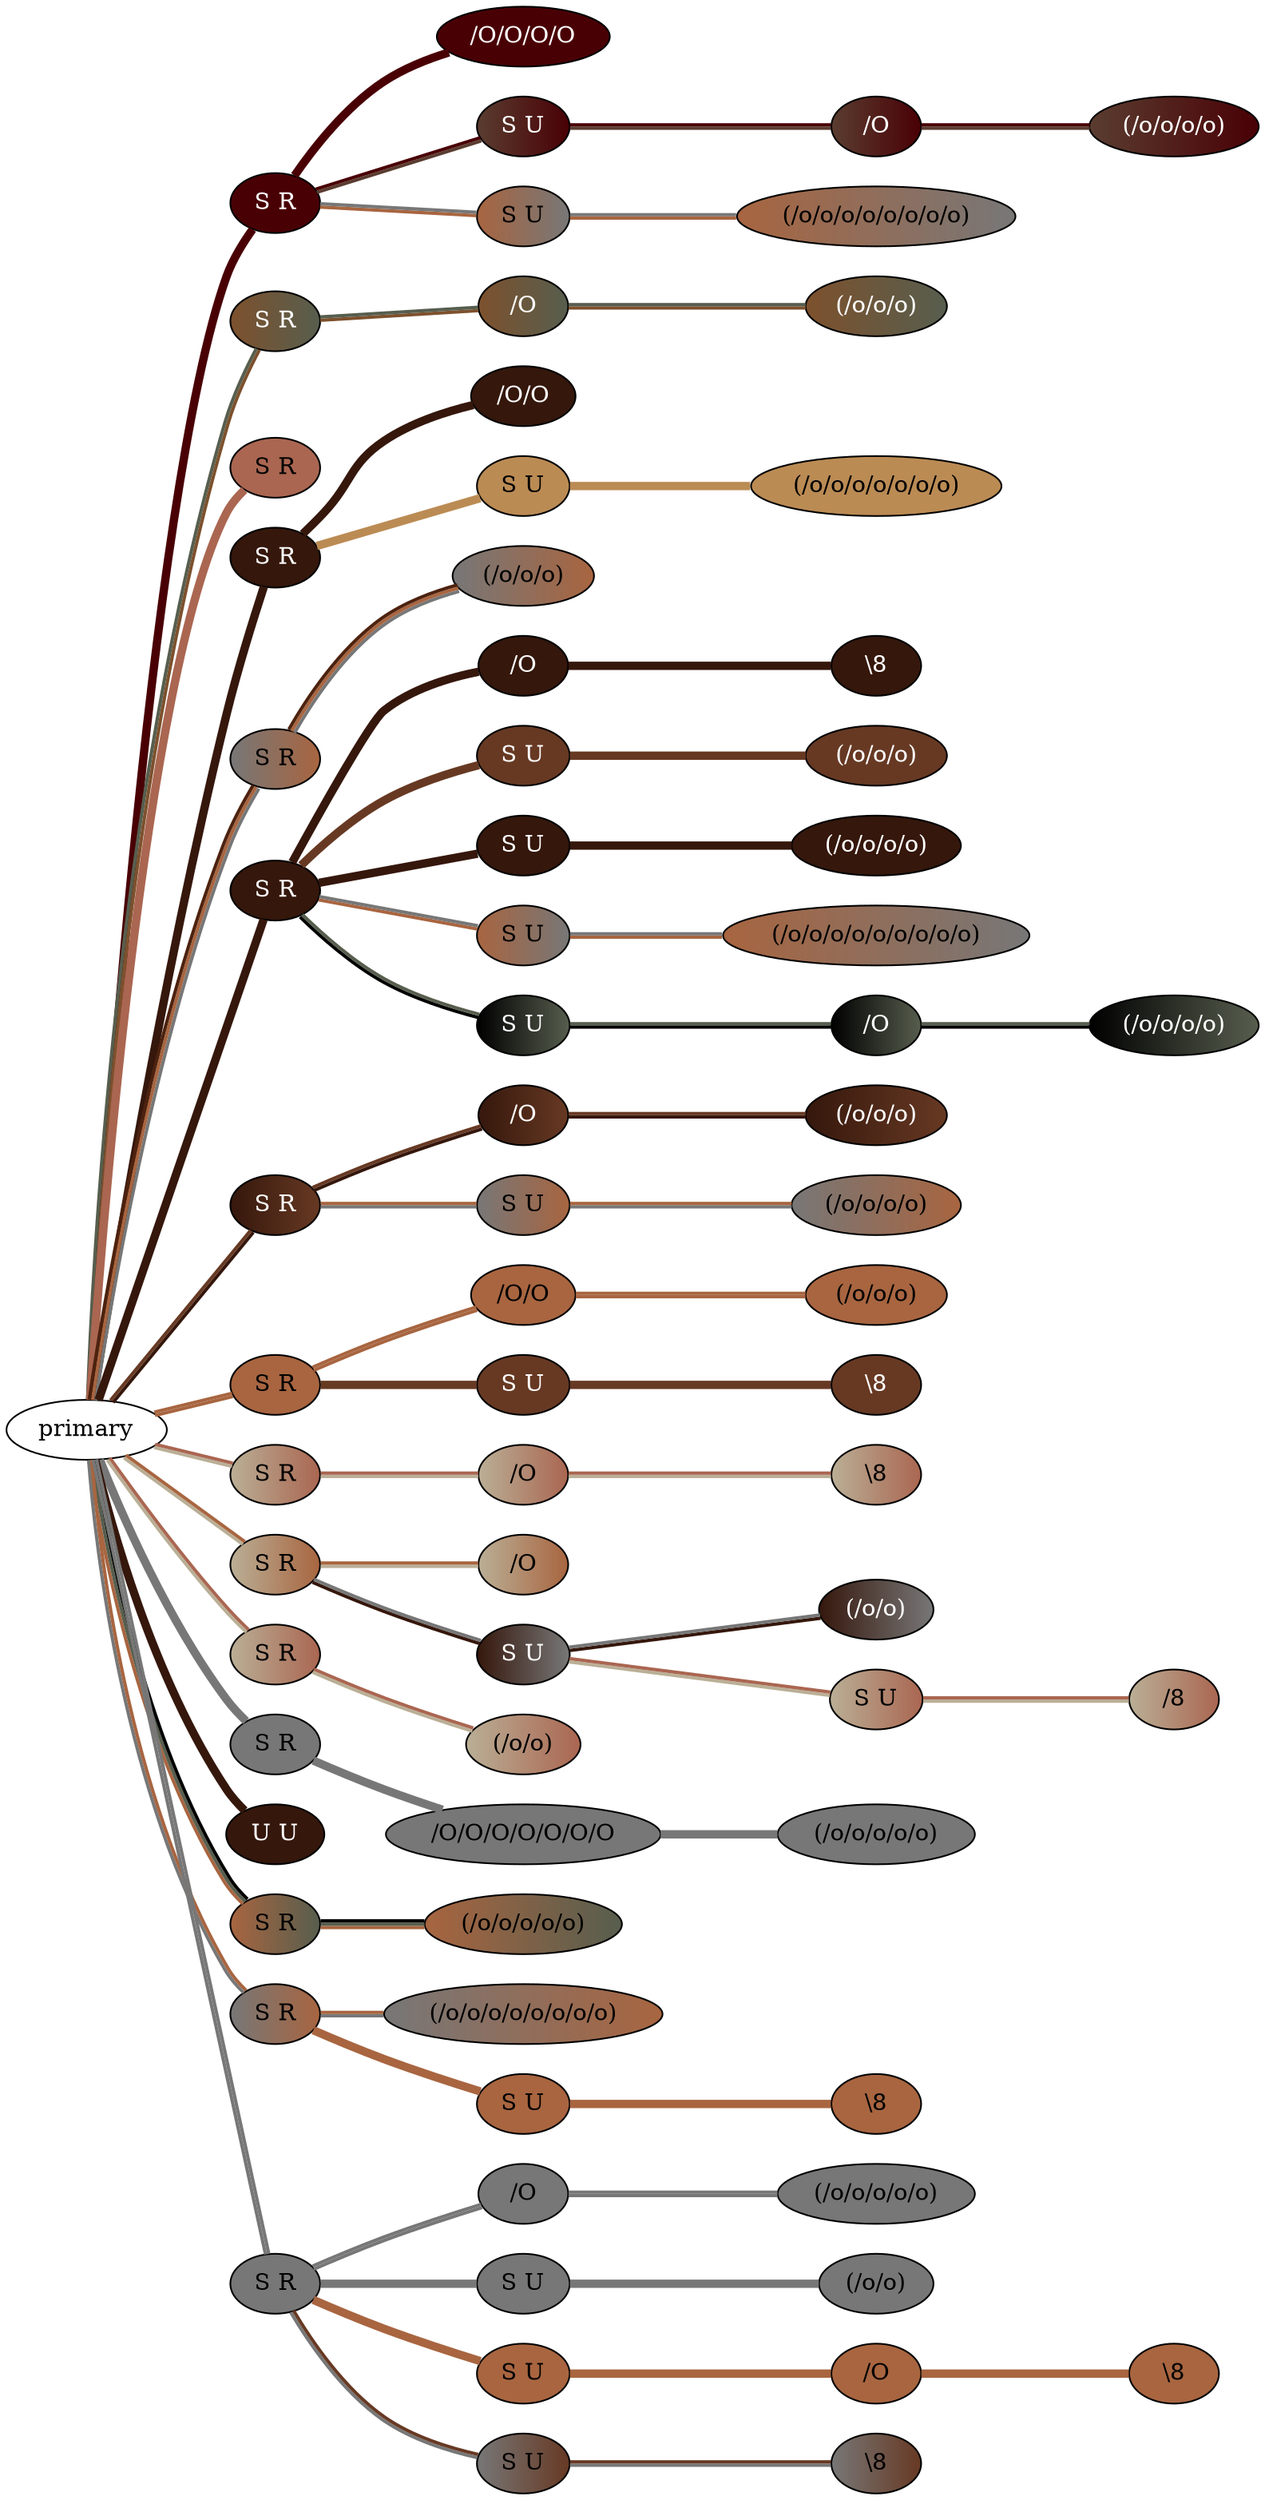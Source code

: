 graph {
 graph [rankdir=LR]
"1" [qtype="pendant_node", pendant_colors="#490005", pendant_ply="S", pendant_attach="R", pendant_length="9.0", label="S R", style=filled, fillcolor="#490005", fontcolor="#ffffff"]
"primary" -- "1" [qtype="pendant_link",penwidth=5,color="#490005"]
"1:0" [qtype="knot_node", knot_value="4", knot_type="S", knot_position="5.5", knot_spin="S", label="/O/O/O/O", style=filled, fillcolor="#490005" , fontcolor="#ffffff"]
"1" -- "1:0" [qtype="knot_link",penwidth=5,color="#490005"]
"1s1" [qtype="pendant_node", pendant_colors="#5A3D30:#490005", pendant_ply="S", pendant_attach="U", pendant_length="20.5", label="S U", style=filled, fillcolor="#5A3D30:#490005", fontcolor="#ffffff"]
"1" -- "1s1" [qtype="pendant_link",penwidth=2,color="#5A3D30:#490005"]
"1s1:0" [qtype="knot_node", knot_value="1", knot_type="S", knot_position="4.5", knot_spin="S", label="/O", style=filled, fillcolor="#5A3D30:#490005" , fontcolor="#ffffff"]
"1s1" -- "1s1:0" [qtype="knot_link",penwidth=2,color="#5A3D30:#490005"]
"1s1:1" [qtype="knot_node", knot_value="4", knot_type="L", knot_position="9.0", knot_spin="S", label="(/o/o/o/o)", style=filled, fillcolor="#5A3D30:#490005" , fontcolor="#ffffff"]
"1s1:0" -- "1s1:1" [qtype="knot_link",penwidth=2,color="#5A3D30:#490005"]
"1s2" [qtype="pendant_node", pendant_colors="#A86540:#777777", pendant_ply="S", pendant_attach="U", pendant_length="18.0", label="S U", style=filled, fillcolor="#A86540:#777777", fontcolor="#000000"]
"1" -- "1s2" [qtype="pendant_link",penwidth=2,color="#A86540:#777777"]
"1s2:0" [qtype="knot_node", knot_value="8", knot_type="L", knot_position="8.5", knot_spin="S", label="(/o/o/o/o/o/o/o/o)", style=filled, fillcolor="#A86540:#777777" , fontcolor="#000000"]
"1s2" -- "1s2:0" [qtype="knot_link",penwidth=2,color="#A86540:#777777"]
"2" [qtype="pendant_node", pendant_colors="#7D512D:#575E4E", pendant_ply="S", pendant_attach="R", pendant_length="24.0", label="S R", style=filled, fillcolor="#7D512D:#575E4E", fontcolor="#ffffff"]
"primary" -- "2" [qtype="pendant_link",penwidth=2,color="#7D512D:#575E4E"]
"2:0" [qtype="knot_node", knot_value="1", knot_type="S", knot_position="5.0", knot_spin="S", label="/O", style=filled, fillcolor="#7D512D:#575E4E" , fontcolor="#ffffff"]
"2" -- "2:0" [qtype="knot_link",penwidth=2,color="#7D512D:#575E4E"]
"2:1" [qtype="knot_node", knot_value="3", knot_type="L", knot_position="10.0", knot_spin="S", label="(/o/o/o)", style=filled, fillcolor="#7D512D:#575E4E" , fontcolor="#ffffff"]
"2:0" -- "2:1" [qtype="knot_link",penwidth=2,color="#7D512D:#575E4E"]
"3" [qtype="pendant_node", pendant_colors="#AA6651", pendant_ply="S", pendant_attach="R", pendant_length="30.0", label="S R", style=filled, fillcolor="#AA6651", fontcolor="#000000"]
"primary" -- "3" [qtype="pendant_link",penwidth=5,color="#AA6651"]
"4" [qtype="pendant_node", pendant_colors="#35170C", pendant_ply="S", pendant_attach="R", pendant_length="7.0", label="S R", style=filled, fillcolor="#35170C", fontcolor="#ffffff"]
"primary" -- "4" [qtype="pendant_link",penwidth=5,color="#35170C"]
"4:0" [qtype="knot_node", knot_value="2", knot_type="S", knot_position="5.0", knot_spin="S", label="/O/O", style=filled, fillcolor="#35170C" , fontcolor="#ffffff"]
"4" -- "4:0" [qtype="knot_link",penwidth=5,color="#35170C"]
"4s1" [qtype="pendant_node", pendant_colors="#BB8B54", pendant_ply="S", pendant_attach="U", pendant_length="22.0", label="S U", style=filled, fillcolor="#BB8B54", fontcolor="#000000"]
"4" -- "4s1" [qtype="pendant_link",penwidth=5,color="#BB8B54"]
"4s1:0" [qtype="knot_node", knot_value="7", knot_type="L", knot_position="9.0", knot_spin="S", label="(/o/o/o/o/o/o/o)", style=filled, fillcolor="#BB8B54" , fontcolor="#000000"]
"4s1" -- "4s1:0" [qtype="knot_link",penwidth=5,color="#BB8B54"]
"5" [qtype="pendant_node", pendant_colors="#777777:#A86540:#4D220E", pendant_ply="S", pendant_attach="R", pendant_length="30.0", label="S R", style=filled, fillcolor="#777777:#A86540:#4D220E", fontcolor="#000000"]
"primary" -- "5" [qtype="pendant_link",penwidth=2,color="#777777:#A86540:#4D220E"]
"5:0" [qtype="knot_node", knot_value="3", knot_type="L", knot_position="9.0", knot_spin="S", label="(/o/o/o)", style=filled, fillcolor="#777777:#A86540:#4D220E" , fontcolor="#000000"]
"5" -- "5:0" [qtype="knot_link",penwidth=2,color="#777777:#A86540:#4D220E"]
"6" [qtype="pendant_node", pendant_colors="#35170C", pendant_ply="S", pendant_attach="R", pendant_length="22.5", label="S R", style=filled, fillcolor="#35170C", fontcolor="#ffffff"]
"primary" -- "6" [qtype="pendant_link",penwidth=5,color="#35170C"]
"6:0" [qtype="knot_node", knot_value="1", knot_type="S", knot_position="4.5", knot_spin="S", label="/O", style=filled, fillcolor="#35170C" , fontcolor="#ffffff"]
"6" -- "6:0" [qtype="knot_link",penwidth=5,color="#35170C"]
"6:1" [qtype="knot_node", knot_value="1", knot_type="E", knot_position="9.5", knot_spin="Z", label="\\8", style=filled, fillcolor="#35170C" , fontcolor="#ffffff"]
"6:0" -- "6:1" [qtype="knot_link",penwidth=5,color="#35170C"]
"6s1" [qtype="pendant_node", pendant_colors="#673923", pendant_ply="S", pendant_attach="U", pendant_length="23.5", label="S U", style=filled, fillcolor="#673923", fontcolor="#ffffff"]
"6" -- "6s1" [qtype="pendant_link",penwidth=5,color="#673923"]
"6s1:0" [qtype="knot_node", knot_value="3", knot_type="L", knot_position="8.0", knot_spin="S", label="(/o/o/o)", style=filled, fillcolor="#673923" , fontcolor="#ffffff"]
"6s1" -- "6s1:0" [qtype="knot_link",penwidth=5,color="#673923"]
"6s2" [qtype="pendant_node", pendant_colors="#35170C", pendant_ply="S", pendant_attach="U", pendant_length="21.0", label="S U", style=filled, fillcolor="#35170C", fontcolor="#ffffff"]
"6" -- "6s2" [qtype="pendant_link",penwidth=5,color="#35170C"]
"6s2:0" [qtype="knot_node", knot_value="4", knot_type="L", knot_position="7.5", knot_spin="S", label="(/o/o/o/o)", style=filled, fillcolor="#35170C" , fontcolor="#ffffff"]
"6s2" -- "6s2:0" [qtype="knot_link",penwidth=5,color="#35170C"]
"6s3" [qtype="pendant_node", pendant_colors="#A86540:#777777", pendant_ply="S", pendant_attach="U", pendant_length="22.0", label="S U", style=filled, fillcolor="#A86540:#777777", fontcolor="#000000"]
"6" -- "6s3" [qtype="pendant_link",penwidth=2,color="#A86540:#777777"]
"6s3:0" [qtype="knot_node", knot_value="9", knot_type="L", knot_position="7.5", knot_spin="S", label="(/o/o/o/o/o/o/o/o/o)", style=filled, fillcolor="#A86540:#777777" , fontcolor="#000000"]
"6s3" -- "6s3:0" [qtype="knot_link",penwidth=2,color="#A86540:#777777"]
"6s4" [qtype="pendant_node", pendant_colors="#000000:#575E4E", pendant_ply="S", pendant_attach="U", pendant_length="16.0", label="S U", style=filled, fillcolor="#000000:#575E4E", fontcolor="#ffffff"]
"6" -- "6s4" [qtype="pendant_link",penwidth=2,color="#000000:#575E4E"]
"6s4:0" [qtype="knot_node", knot_value="1", knot_type="S", knot_position="3.0", knot_spin="S", label="/O", style=filled, fillcolor="#000000:#575E4E" , fontcolor="#ffffff"]
"6s4" -- "6s4:0" [qtype="knot_link",penwidth=2,color="#000000:#575E4E"]
"6s4:1" [qtype="knot_node", knot_value="4", knot_type="L", knot_position="7.5", knot_spin="S", label="(/o/o/o/o)", style=filled, fillcolor="#000000:#575E4E" , fontcolor="#ffffff"]
"6s4:0" -- "6s4:1" [qtype="knot_link",penwidth=2,color="#000000:#575E4E"]
"7" [qtype="pendant_node", pendant_colors="#35170C:#673923", pendant_ply="S", pendant_attach="R", pendant_length="14.0", label="S R", style=filled, fillcolor="#35170C:#673923", fontcolor="#ffffff"]
"primary" -- "7" [qtype="pendant_link",penwidth=2,color="#35170C:#673923"]
"7:0" [qtype="knot_node", knot_value="1", knot_type="S", knot_position="5.0", knot_spin="S", label="/O", style=filled, fillcolor="#35170C:#673923" , fontcolor="#ffffff"]
"7" -- "7:0" [qtype="knot_link",penwidth=2,color="#35170C:#673923"]
"7:1" [qtype="knot_node", knot_value="3", knot_type="L", knot_position="10.0", knot_spin="S", label="(/o/o/o)", style=filled, fillcolor="#35170C:#673923" , fontcolor="#ffffff"]
"7:0" -- "7:1" [qtype="knot_link",penwidth=2,color="#35170C:#673923"]
"7s1" [qtype="pendant_node", pendant_colors="#777777:#A86540", pendant_ply="S", pendant_attach="U", pendant_length="21.0", label="S U", style=filled, fillcolor="#777777:#A86540", fontcolor="#000000"]
"7" -- "7s1" [qtype="pendant_link",penwidth=2,color="#777777:#A86540"]
"7s1:0" [qtype="knot_node", knot_value="4", knot_type="L", knot_position="7.5", knot_spin="S", label="(/o/o/o/o)", style=filled, fillcolor="#777777:#A86540" , fontcolor="#000000"]
"7s1" -- "7s1:0" [qtype="knot_link",penwidth=2,color="#777777:#A86540"]
"8" [qtype="pendant_node", pendant_colors="#A86540:#A86540", pendant_ply="S", pendant_attach="R", pendant_length="26.0", label="S R", style=filled, fillcolor="#A86540:#A86540", fontcolor="#000000"]
"primary" -- "8" [qtype="pendant_link",penwidth=2,color="#A86540:#A86540"]
"8:0" [qtype="knot_node", knot_value="2", knot_type="S", knot_position="4.0", knot_spin="S", label="/O/O", style=filled, fillcolor="#A86540:#A86540" , fontcolor="#000000"]
"8" -- "8:0" [qtype="knot_link",penwidth=2,color="#A86540:#A86540"]
"8:1" [qtype="knot_node", knot_value="3", knot_type="L", knot_position="8.5", knot_spin="S", label="(/o/o/o)", style=filled, fillcolor="#A86540:#A86540" , fontcolor="#000000"]
"8:0" -- "8:1" [qtype="knot_link",penwidth=2,color="#A86540:#A86540"]
"8s1" [qtype="pendant_node", pendant_colors="#673923", pendant_ply="S", pendant_attach="U", pendant_length="26.0", label="S U", style=filled, fillcolor="#673923", fontcolor="#ffffff"]
"8" -- "8s1" [qtype="pendant_link",penwidth=5,color="#673923"]
"8s1:0" [qtype="knot_node", knot_value="1", knot_type="E", knot_position="7.0", knot_spin="Z", label="\\8", style=filled, fillcolor="#673923" , fontcolor="#ffffff"]
"8s1" -- "8s1:0" [qtype="knot_link",penwidth=5,color="#673923"]
"9" [qtype="pendant_node", pendant_colors="#BAAF96:#AA6651", pendant_ply="S", pendant_attach="R", pendant_length="24.0", label="S R", style=filled, fillcolor="#BAAF96:#AA6651", fontcolor="#000000"]
"primary" -- "9" [qtype="pendant_link",penwidth=2,color="#BAAF96:#AA6651"]
"9:0" [qtype="knot_node", knot_value="1", knot_type="S", knot_position="4.0", knot_spin="S", label="/O", style=filled, fillcolor="#BAAF96:#AA6651" , fontcolor="#000000"]
"9" -- "9:0" [qtype="knot_link",penwidth=2,color="#BAAF96:#AA6651"]
"9:1" [qtype="knot_node", knot_value="1", knot_type="E", knot_position="8.5", knot_spin="Z", label="\\8", style=filled, fillcolor="#BAAF96:#AA6651" , fontcolor="#000000"]
"9:0" -- "9:1" [qtype="knot_link",penwidth=2,color="#BAAF96:#AA6651"]
"10" [qtype="pendant_node", pendant_colors="#BAAF96:#A86540", pendant_ply="S", pendant_attach="R", pendant_length="27.0", label="S R", style=filled, fillcolor="#BAAF96:#A86540", fontcolor="#000000"]
"primary" -- "10" [qtype="pendant_link",penwidth=2,color="#BAAF96:#A86540"]
"10:0" [qtype="knot_node", knot_value="1", knot_type="S", knot_position="4.0", knot_spin="S", label="/O", style=filled, fillcolor="#BAAF96:#A86540" , fontcolor="#000000"]
"10" -- "10:0" [qtype="knot_link",penwidth=2,color="#BAAF96:#A86540"]
"10s1" [qtype="pendant_node", pendant_colors="#35170C:#777777", pendant_ply="S", pendant_attach="U", pendant_length="28.0", label="S U", style=filled, fillcolor="#35170C:#777777", fontcolor="#ffffff"]
"10" -- "10s1" [qtype="pendant_link",penwidth=2,color="#35170C:#777777"]
"10s1:0" [qtype="knot_node", knot_value="2", knot_type="L", knot_position="8.5", knot_spin="S", label="(/o/o)", style=filled, fillcolor="#35170C:#777777" , fontcolor="#ffffff"]
"10s1" -- "10s1:0" [qtype="knot_link",penwidth=2,color="#35170C:#777777"]
"10s1s1" [qtype="pendant_node", pendant_colors="#BAAF96:#AA6651", pendant_ply="S", pendant_attach="U", pendant_length="13.5", label="S U", style=filled, fillcolor="#BAAF96:#AA6651", fontcolor="#000000"]
"10s1" -- "10s1s1" [qtype="pendant_link",penwidth=2,color="#BAAF96:#AA6651"]
"10s1s1:0" [qtype="knot_node", knot_value="1", knot_type="E", knot_position="5.5", knot_spin="S", label="/8", style=filled, fillcolor="#BAAF96:#AA6651" , fontcolor="#000000"]
"10s1s1" -- "10s1s1:0" [qtype="knot_link",penwidth=2,color="#BAAF96:#AA6651"]
"11" [qtype="pendant_node", pendant_colors="#BAAF96:#AA6651", pendant_ply="S", pendant_attach="R", pendant_length="25.0", label="S R", style=filled, fillcolor="#BAAF96:#AA6651", fontcolor="#000000"]
"primary" -- "11" [qtype="pendant_link",penwidth=2,color="#BAAF96:#AA6651"]
"11:0" [qtype="knot_node", knot_value="2", knot_type="L", knot_position="8.0", knot_spin="S", label="(/o/o)", style=filled, fillcolor="#BAAF96:#AA6651" , fontcolor="#000000"]
"11" -- "11:0" [qtype="knot_link",penwidth=2,color="#BAAF96:#AA6651"]
"12" [qtype="pendant_node", pendant_colors="#777777", pendant_ply="S", pendant_attach="R", pendant_length="21.0", label="S R", style=filled, fillcolor="#777777", fontcolor="#000000"]
"primary" -- "12" [qtype="pendant_link",penwidth=5,color="#777777"]
"12:0" [qtype="knot_node", knot_value="7", knot_type="S", knot_position="3.5", knot_spin="S", label="/O/O/O/O/O/O/O", style=filled, fillcolor="#777777" , fontcolor="#000000"]
"12" -- "12:0" [qtype="knot_link",penwidth=5,color="#777777"]
"12:1" [qtype="knot_node", knot_value="5", knot_type="L", knot_position="9.0", knot_spin="S", label="(/o/o/o/o/o)", style=filled, fillcolor="#777777" , fontcolor="#000000"]
"12:0" -- "12:1" [qtype="knot_link",penwidth=5,color="#777777"]
"13" [qtype="pendant_node", pendant_colors="#35170C", pendant_ply="U", pendant_attach="U", pendant_length="0.5", label="U U", style=filled, fillcolor="#35170C", fontcolor="#ffffff"]
"primary" -- "13" [qtype="pendant_link",penwidth=5,color="#35170C"]
"14" [qtype="pendant_node", pendant_colors="#A86540:#575E4E:#000000", pendant_ply="S", pendant_attach="R", pendant_length="54.0", label="S R", style=filled, fillcolor="#A86540:#575E4E:#000000", fontcolor="#000000"]
"primary" -- "14" [qtype="pendant_link",penwidth=2,color="#A86540:#575E4E:#000000"]
"14:0" [qtype="knot_node", knot_value="5", knot_type="L", knot_position="8.0", knot_spin="S", label="(/o/o/o/o/o)", style=filled, fillcolor="#A86540:#575E4E:#000000" , fontcolor="#000000"]
"14" -- "14:0" [qtype="knot_link",penwidth=2,color="#A86540:#575E4E:#000000"]
"15" [qtype="pendant_node", pendant_colors="#777777:#A86540", pendant_ply="S", pendant_attach="R", pendant_length="23.0", label="S R", style=filled, fillcolor="#777777:#A86540", fontcolor="#000000"]
"primary" -- "15" [qtype="pendant_link",penwidth=2,color="#777777:#A86540"]
"15:0" [qtype="knot_node", knot_value="8", knot_type="L", knot_position="7.5", knot_spin="S", label="(/o/o/o/o/o/o/o/o)", style=filled, fillcolor="#777777:#A86540" , fontcolor="#000000"]
"15" -- "15:0" [qtype="knot_link",penwidth=2,color="#777777:#A86540"]
"15s1" [qtype="pendant_node", pendant_colors="#A86540", pendant_ply="S", pendant_attach="U", pendant_length="39.5", label="S U", style=filled, fillcolor="#A86540", fontcolor="#000000"]
"15" -- "15s1" [qtype="pendant_link",penwidth=5,color="#A86540"]
"15s1:0" [qtype="knot_node", knot_value="1", knot_type="E", knot_position="6.5", knot_spin="Z", label="\\8", style=filled, fillcolor="#A86540" , fontcolor="#000000"]
"15s1" -- "15s1:0" [qtype="knot_link",penwidth=5,color="#A86540"]
"16" [qtype="pendant_node", pendant_colors="#777777:#777777", pendant_ply="S", pendant_attach="R", pendant_length="18.5", label="S R", style=filled, fillcolor="#777777:#777777", fontcolor="#000000"]
"primary" -- "16" [qtype="pendant_link",penwidth=2,color="#777777:#777777"]
"16:0" [qtype="knot_node", knot_value="1", knot_type="S", knot_position="3.0", knot_spin="S", label="/O", style=filled, fillcolor="#777777:#777777" , fontcolor="#000000"]
"16" -- "16:0" [qtype="knot_link",penwidth=2,color="#777777:#777777"]
"16:1" [qtype="knot_node", knot_value="5", knot_type="L", knot_position="8.0", knot_spin="S", label="(/o/o/o/o/o)", style=filled, fillcolor="#777777:#777777" , fontcolor="#000000"]
"16:0" -- "16:1" [qtype="knot_link",penwidth=2,color="#777777:#777777"]
"16s1" [qtype="pendant_node", pendant_colors="#777777", pendant_ply="S", pendant_attach="U", pendant_length="34.0", label="S U", style=filled, fillcolor="#777777", fontcolor="#000000"]
"16" -- "16s1" [qtype="pendant_link",penwidth=5,color="#777777"]
"16s1:0" [qtype="knot_node", knot_value="2", knot_type="L", knot_position="7.5", knot_spin="S", label="(/o/o)", style=filled, fillcolor="#777777" , fontcolor="#000000"]
"16s1" -- "16s1:0" [qtype="knot_link",penwidth=5,color="#777777"]
"16s2" [qtype="pendant_node", pendant_colors="#A86540", pendant_ply="S", pendant_attach="U", pendant_length="44.0", label="S U", style=filled, fillcolor="#A86540", fontcolor="#000000"]
"16" -- "16s2" [qtype="pendant_link",penwidth=5,color="#A86540"]
"16s2:0" [qtype="knot_node", knot_value="1", knot_type="S", knot_position="2.5", knot_spin="S", label="/O", style=filled, fillcolor="#A86540" , fontcolor="#000000"]
"16s2" -- "16s2:0" [qtype="knot_link",penwidth=5,color="#A86540"]
"16s2:1" [qtype="knot_node", knot_value="1", knot_type="E", knot_position="8.0", knot_spin="Z", label="\\8", style=filled, fillcolor="#A86540" , fontcolor="#000000"]
"16s2:0" -- "16s2:1" [qtype="knot_link",penwidth=5,color="#A86540"]
"16s3" [qtype="pendant_node", pendant_colors="#777777:#673923", pendant_ply="S", pendant_attach="U", pendant_length="22.0", label="S U", style=filled, fillcolor="#777777:#673923", fontcolor="#000000"]
"16" -- "16s3" [qtype="pendant_link",penwidth=2,color="#777777:#673923"]
"16s3:0" [qtype="knot_node", knot_value="1", knot_type="E", knot_position="7.5", knot_spin="Z", label="\\8", style=filled, fillcolor="#777777:#673923" , fontcolor="#000000"]
"16s3" -- "16s3:0" [qtype="knot_link",penwidth=2,color="#777777:#673923"]
}
